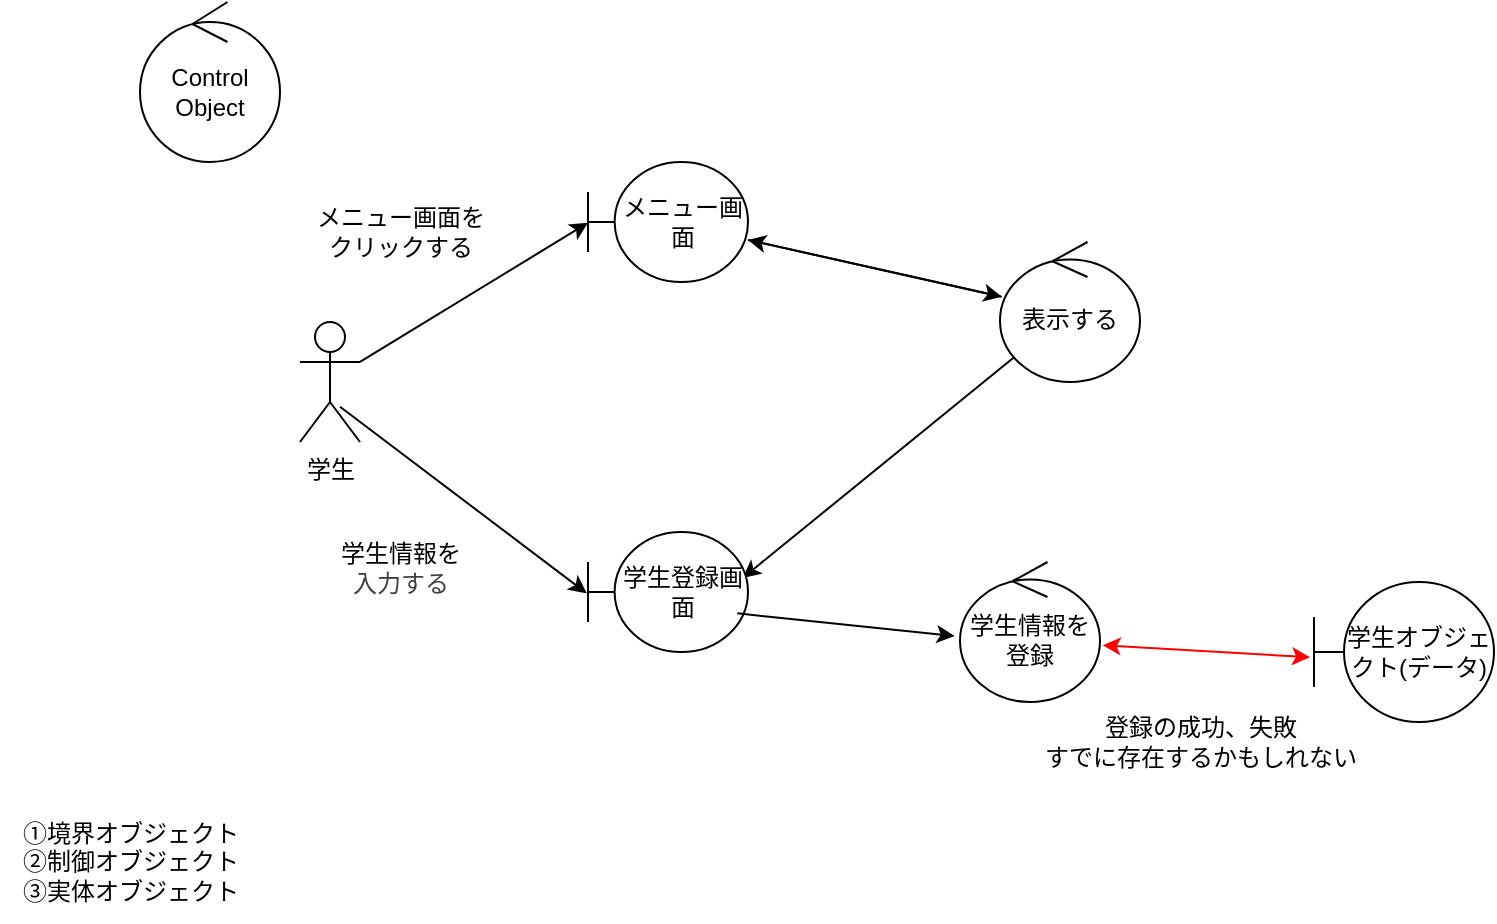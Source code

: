<mxfile>
    <diagram id="Vfbx4vm6s8N8lRB-xuHv" name="ページ1">
        <mxGraphModel dx="545" dy="318" grid="1" gridSize="10" guides="1" tooltips="1" connect="1" arrows="1" fold="1" page="1" pageScale="1" pageWidth="827" pageHeight="1169" math="0" shadow="0">
            <root>
                <mxCell id="0"/>
                <mxCell id="1" parent="0"/>
                <mxCell id="2" value="学生" style="shape=umlActor;verticalLabelPosition=bottom;verticalAlign=top;html=1;" vertex="1" parent="1">
                    <mxGeometry x="230" y="160" width="30" height="60" as="geometry"/>
                </mxCell>
                <mxCell id="13" value="" style="edgeStyle=none;html=1;" edge="1" parent="1" source="4" target="9">
                    <mxGeometry relative="1" as="geometry"/>
                </mxCell>
                <mxCell id="4" value="メニュー画面" style="shape=umlBoundary;whiteSpace=wrap;html=1;" vertex="1" parent="1">
                    <mxGeometry x="374" y="80" width="80" height="60" as="geometry"/>
                </mxCell>
                <mxCell id="5" style="edgeStyle=none;html=1;exitX=1;exitY=0.333;exitDx=0;exitDy=0;exitPerimeter=0;entryX=0;entryY=0.506;entryDx=0;entryDy=0;entryPerimeter=0;" edge="1" parent="1" source="2" target="4">
                    <mxGeometry relative="1" as="geometry"/>
                </mxCell>
                <mxCell id="6" value="メニュー画面を&lt;div&gt;クリックする&lt;/div&gt;" style="text;html=1;align=center;verticalAlign=middle;resizable=0;points=[];autosize=1;strokeColor=none;fillColor=none;" vertex="1" parent="1">
                    <mxGeometry x="225" y="95" width="110" height="40" as="geometry"/>
                </mxCell>
                <mxCell id="8" value="Control Object" style="ellipse;shape=umlControl;whiteSpace=wrap;html=1;" vertex="1" parent="1">
                    <mxGeometry x="150" width="70" height="80" as="geometry"/>
                </mxCell>
                <mxCell id="15" value="" style="edgeStyle=none;html=1;" edge="1" parent="1" source="9" target="4">
                    <mxGeometry relative="1" as="geometry"/>
                </mxCell>
                <mxCell id="23" value="" style="edgeStyle=none;html=1;entryX=0.967;entryY=0.383;entryDx=0;entryDy=0;entryPerimeter=0;" edge="1" parent="1" source="9" target="14">
                    <mxGeometry relative="1" as="geometry"/>
                </mxCell>
                <mxCell id="9" value="表示する" style="ellipse;shape=umlControl;whiteSpace=wrap;html=1;" vertex="1" parent="1">
                    <mxGeometry x="580" y="120" width="70" height="70" as="geometry"/>
                </mxCell>
                <mxCell id="14" value="学生登録画面" style="shape=umlBoundary;whiteSpace=wrap;html=1;" vertex="1" parent="1">
                    <mxGeometry x="374" y="265" width="80" height="60" as="geometry"/>
                </mxCell>
                <mxCell id="22" value="学生情報を登録" style="ellipse;shape=umlControl;whiteSpace=wrap;html=1;" vertex="1" parent="1">
                    <mxGeometry x="560" y="280" width="70" height="70" as="geometry"/>
                </mxCell>
                <mxCell id="24" value="学生オブジェクト(データ)" style="shape=umlBoundary;whiteSpace=wrap;html=1;" vertex="1" parent="1">
                    <mxGeometry x="737" y="290" width="90" height="70" as="geometry"/>
                </mxCell>
                <mxCell id="25" value="" style="endArrow=classic;html=1;exitX=0.933;exitY=0.678;exitDx=0;exitDy=0;exitPerimeter=0;entryX=-0.038;entryY=0.529;entryDx=0;entryDy=0;entryPerimeter=0;" edge="1" parent="1" source="14" target="22">
                    <mxGeometry width="50" height="50" relative="1" as="geometry">
                        <mxPoint x="550" y="290" as="sourcePoint"/>
                        <mxPoint x="600" y="240" as="targetPoint"/>
                    </mxGeometry>
                </mxCell>
                <mxCell id="26" value="" style="endArrow=classic;startArrow=classic;html=1;entryX=-0.022;entryY=0.538;entryDx=0;entryDy=0;entryPerimeter=0;exitX=1.019;exitY=0.595;exitDx=0;exitDy=0;exitPerimeter=0;fillColor=#f8cecc;strokeColor=#FF0000;" edge="1" parent="1" source="22" target="24">
                    <mxGeometry width="50" height="50" relative="1" as="geometry">
                        <mxPoint x="550" y="290" as="sourcePoint"/>
                        <mxPoint x="600" y="240" as="targetPoint"/>
                    </mxGeometry>
                </mxCell>
                <mxCell id="29" value="" style="endArrow=classic;html=1;entryX=-0.008;entryY=0.511;entryDx=0;entryDy=0;entryPerimeter=0;exitX=0.667;exitY=0.706;exitDx=0;exitDy=0;exitPerimeter=0;" edge="1" parent="1" source="2" target="14">
                    <mxGeometry width="50" height="50" relative="1" as="geometry">
                        <mxPoint x="300" y="290" as="sourcePoint"/>
                        <mxPoint x="350" y="240" as="targetPoint"/>
                    </mxGeometry>
                </mxCell>
                <mxCell id="30" value="①境界オブジェクト&lt;div&gt;②制御オブジェクト&lt;/div&gt;&lt;div&gt;③実体オブジェクト&lt;/div&gt;" style="text;html=1;align=center;verticalAlign=middle;resizable=0;points=[];autosize=1;strokeColor=none;fillColor=none;" vertex="1" parent="1">
                    <mxGeometry x="80" y="400" width="130" height="60" as="geometry"/>
                </mxCell>
                <mxCell id="31" value="学生情報を&lt;div&gt;&lt;span style=&quot;color: rgb(63, 63, 63); background-color: transparent;&quot;&gt;入力する&lt;/span&gt;&lt;/div&gt;" style="text;html=1;align=center;verticalAlign=middle;resizable=0;points=[];autosize=1;strokeColor=none;fillColor=none;" vertex="1" parent="1">
                    <mxGeometry x="240" y="263" width="80" height="40" as="geometry"/>
                </mxCell>
                <mxCell id="32" value="登録の成功、失敗&lt;div&gt;すでに存在するかもしれない&lt;/div&gt;" style="text;html=1;align=center;verticalAlign=middle;resizable=0;points=[];autosize=1;strokeColor=none;fillColor=none;" vertex="1" parent="1">
                    <mxGeometry x="590" y="350" width="180" height="40" as="geometry"/>
                </mxCell>
            </root>
        </mxGraphModel>
    </diagram>
</mxfile>